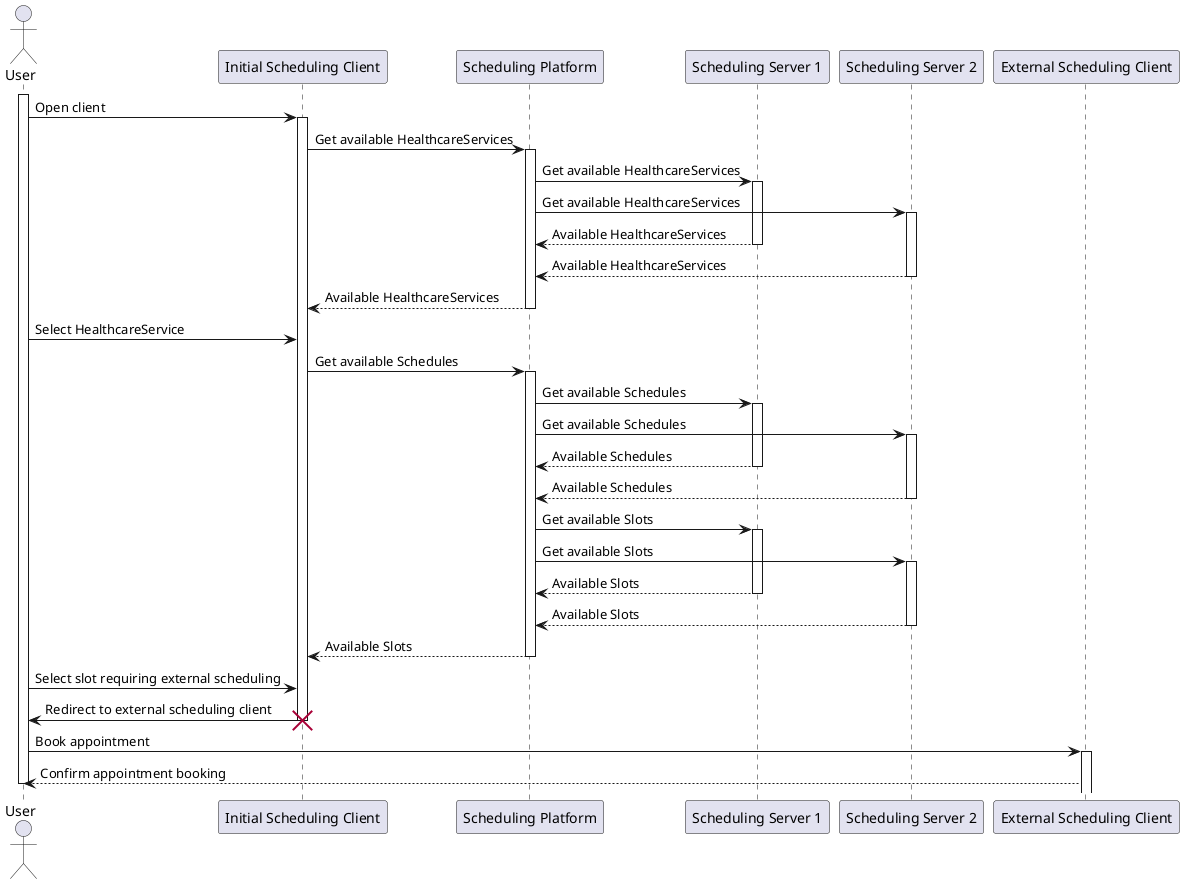 @startuml
actor User as user
participant "Initial Scheduling Client" as client
participant "Scheduling Platform" as platform
participant "Scheduling Server 1" as schedServ1
participant "Scheduling Server 2" as schedServ2
participant "External Scheduling Client" as clientExternal

activate user
user -> client: Open client
activate client
client -> platform: Get available HealthcareServices
activate platform
platform -> schedServ1: Get available HealthcareServices
activate schedServ1
platform -> schedServ2: Get available HealthcareServices
activate schedServ2
schedServ1 ---> platform: Available HealthcareServices
deactivate schedServ1
schedServ2 ---> platform: Available HealthcareServices
deactivate schedServ2
platform ---> client: Available HealthcareServices
deactivate platform

user -> client: Select HealthcareService
client -> platform: Get available Schedules
activate platform
platform -> schedServ1: Get available Schedules
activate schedServ1
platform -> schedServ2: Get available Schedules
activate schedServ2
schedServ1 ---> platform: Available Schedules
deactivate schedServ1
schedServ2 ---> platform: Available Schedules
deactivate schedServ2

platform -> schedServ1: Get available Slots
activate schedServ1
platform -> schedServ2: Get available Slots
activate schedServ2
schedServ1 ---> platform: Available Slots
deactivate schedServ1
schedServ2 ---> platform: Available Slots
deactivate schedServ2
platform ---> client: Available Slots
deactivate platform

user -> client: Select slot requiring external scheduling
client -> user: Redirect to external scheduling client
destroy client

user -> clientExternal: Book appointment
activate clientExternal
clientExternal ---> user: Confirm appointment booking

deactivate client
deactivate user
@enduml